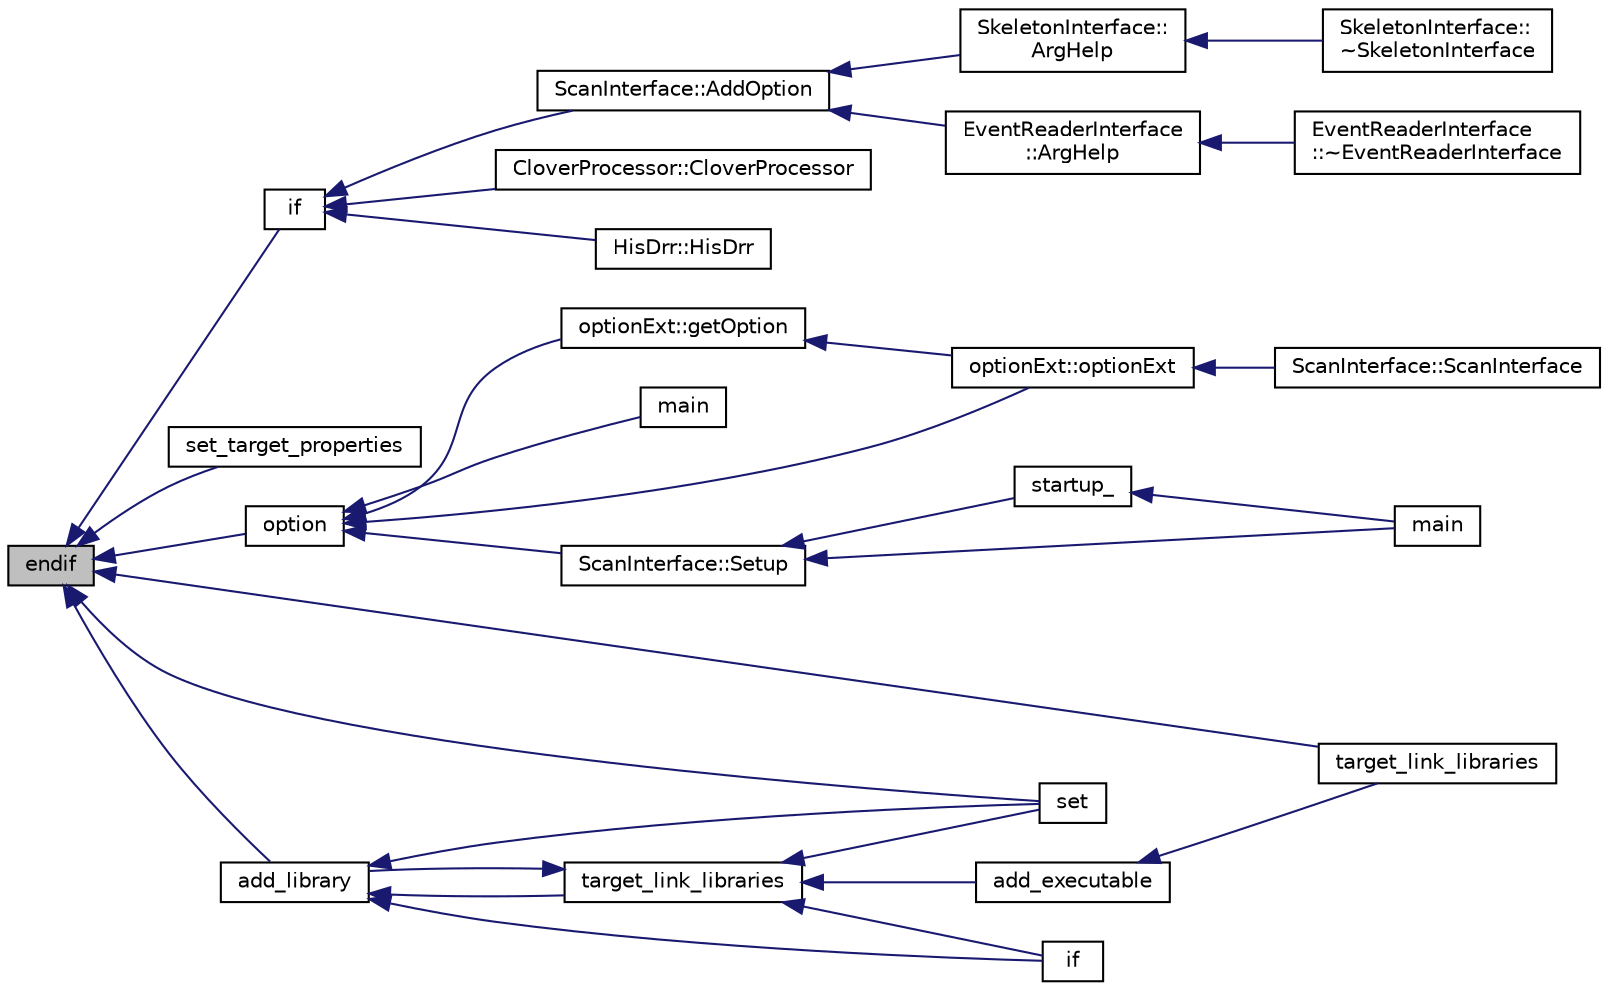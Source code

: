 digraph "endif"
{
  edge [fontname="Helvetica",fontsize="10",labelfontname="Helvetica",labelfontsize="10"];
  node [fontname="Helvetica",fontsize="10",shape=record];
  rankdir="LR";
  Node1 [label="endif",height=0.2,width=0.4,color="black", fillcolor="grey75", style="filled", fontcolor="black"];
  Node1 -> Node2 [dir="back",color="midnightblue",fontsize="10",style="solid",fontname="Helvetica"];
  Node2 [label="target_link_libraries",height=0.2,width=0.4,color="black", fillcolor="white", style="filled",URL="$dc/de0/_acquisition_2_m_c_a_2source_2_c_make_lists_8txt.html#a8c66cc332aca3a499df18a878d81e2d0"];
  Node1 -> Node3 [dir="back",color="midnightblue",fontsize="10",style="solid",fontname="Helvetica"];
  Node3 [label="set_target_properties",height=0.2,width=0.4,color="black", fillcolor="white", style="filled",URL="$df/d5d/_acquisition_2set2root_2source_2_c_make_lists_8txt.html#a451bcd40b353aee49acde6e3d4054e29"];
  Node1 -> Node4 [dir="back",color="midnightblue",fontsize="10",style="solid",fontname="Helvetica"];
  Node4 [label="if",height=0.2,width=0.4,color="black", fillcolor="white", style="filled",URL="$dc/d13/_acquisition_2_setup_2source_2_c_make_lists_8txt.html#ac278f6c11e929db7e8b8b98504af04a4"];
  Node4 -> Node5 [dir="back",color="midnightblue",fontsize="10",style="solid",fontname="Helvetica"];
  Node5 [label="CloverProcessor::CloverProcessor",height=0.2,width=0.4,color="black", fillcolor="white", style="filled",URL="$d5/d01/class_clover_processor.html#a3c58e3c0126c00e2eab8388339252d96"];
  Node4 -> Node6 [dir="back",color="midnightblue",fontsize="10",style="solid",fontname="Helvetica"];
  Node6 [label="HisDrr::HisDrr",height=0.2,width=0.4,color="black", fillcolor="white", style="filled",URL="$d7/d76/class_his_drr.html#a207f0b36c1559fb095c7fea6e5dea66a"];
  Node4 -> Node7 [dir="back",color="midnightblue",fontsize="10",style="solid",fontname="Helvetica"];
  Node7 [label="ScanInterface::AddOption",height=0.2,width=0.4,color="black", fillcolor="white", style="filled",URL="$d7/dfc/class_scan_interface.html#a699255fc22a8efde7ac261f8e37f3699",tooltip="Pointer to class derived from Unpacker class. "];
  Node7 -> Node8 [dir="back",color="midnightblue",fontsize="10",style="solid",fontname="Helvetica"];
  Node8 [label="EventReaderInterface\l::ArgHelp",height=0.2,width=0.4,color="black", fillcolor="white", style="filled",URL="$d5/de6/class_event_reader_interface.html#aab8e7a3b3af5b6583c44e1686c769d86"];
  Node8 -> Node9 [dir="back",color="midnightblue",fontsize="10",style="solid",fontname="Helvetica"];
  Node9 [label="EventReaderInterface\l::~EventReaderInterface",height=0.2,width=0.4,color="black", fillcolor="white", style="filled",URL="$d5/de6/class_event_reader_interface.html#a566183e30124c460ac143ac22f0a9ac5",tooltip="Destructor. "];
  Node7 -> Node10 [dir="back",color="midnightblue",fontsize="10",style="solid",fontname="Helvetica"];
  Node10 [label="SkeletonInterface::\lArgHelp",height=0.2,width=0.4,color="black", fillcolor="white", style="filled",URL="$de/dab/class_skeleton_interface.html#a6c5a4bfa211f07126679b2dfcf5a4cd2"];
  Node10 -> Node11 [dir="back",color="midnightblue",fontsize="10",style="solid",fontname="Helvetica"];
  Node11 [label="SkeletonInterface::\l~SkeletonInterface",height=0.2,width=0.4,color="black", fillcolor="white", style="filled",URL="$de/dab/class_skeleton_interface.html#a3de5f64aaab18c4d4d623f287f568f75",tooltip="Destructor. "];
  Node1 -> Node12 [dir="back",color="midnightblue",fontsize="10",style="solid",fontname="Helvetica"];
  Node12 [label="option",height=0.2,width=0.4,color="black", fillcolor="white", style="filled",URL="$de/d88/_analysis_2_c_make_lists_8txt.html#a9dcdd08ec908a20435e0559a1ba70bec"];
  Node12 -> Node13 [dir="back",color="midnightblue",fontsize="10",style="solid",fontname="Helvetica"];
  Node13 [label="main",height=0.2,width=0.4,color="black", fillcolor="white", style="filled",URL="$dd/dc1/get__traces_8cpp.html#a0ddf1224851353fc92bfbff6f499fa97"];
  Node12 -> Node14 [dir="back",color="midnightblue",fontsize="10",style="solid",fontname="Helvetica"];
  Node14 [label="optionExt::getOption",height=0.2,width=0.4,color="black", fillcolor="white", style="filled",URL="$d4/d23/classoption_ext.html#a650838755d0f45dbd07765bf61475661"];
  Node14 -> Node15 [dir="back",color="midnightblue",fontsize="10",style="solid",fontname="Helvetica"];
  Node15 [label="optionExt::optionExt",height=0.2,width=0.4,color="black", fillcolor="white", style="filled",URL="$d4/d23/classoption_ext.html#ae06eef0c6d2ce7f0b275b90b6941801f",tooltip="Set to true if this option was selected by the user. "];
  Node15 -> Node16 [dir="back",color="midnightblue",fontsize="10",style="solid",fontname="Helvetica"];
  Node16 [label="ScanInterface::ScanInterface",height=0.2,width=0.4,color="black", fillcolor="white", style="filled",URL="$d7/dfc/class_scan_interface.html#a3f9ff04d21dad186fb8dc1a98b1abd17",tooltip="Default constructor. "];
  Node12 -> Node17 [dir="back",color="midnightblue",fontsize="10",style="solid",fontname="Helvetica"];
  Node17 [label="ScanInterface::Setup",height=0.2,width=0.4,color="black", fillcolor="white", style="filled",URL="$d7/dfc/class_scan_interface.html#af51c02387e61a32d14ddfc0f3f43f2f9"];
  Node17 -> Node18 [dir="back",color="midnightblue",fontsize="10",style="solid",fontname="Helvetica"];
  Node18 [label="main",height=0.2,width=0.4,color="black", fillcolor="white", style="filled",URL="$d9/d0e/event_reader_8cpp.html#a0ddf1224851353fc92bfbff6f499fa97"];
  Node17 -> Node19 [dir="back",color="midnightblue",fontsize="10",style="solid",fontname="Helvetica"];
  Node19 [label="startup_",height=0.2,width=0.4,color="black", fillcolor="white", style="filled",URL="$d1/dd5/utkscanor_8cpp.html#a8dbf7975e3e8cf9404086d6f85c6f308",tooltip="Begins setups the interface between SCANOR and the C++ and the Unpacker. It also handles the processi..."];
  Node19 -> Node18 [dir="back",color="midnightblue",fontsize="10",style="solid",fontname="Helvetica"];
  Node12 -> Node15 [dir="back",color="midnightblue",fontsize="10",style="solid",fontname="Helvetica"];
  Node1 -> Node20 [dir="back",color="midnightblue",fontsize="10",style="solid",fontname="Helvetica"];
  Node20 [label="set",height=0.2,width=0.4,color="black", fillcolor="white", style="filled",URL="$d8/d72/_analysis_2_scan_libraries_2source_2_c_make_lists_8txt.html#a1ad63234ee85b49085028e272da37be1"];
  Node1 -> Node21 [dir="back",color="midnightblue",fontsize="10",style="solid",fontname="Helvetica"];
  Node21 [label="add_library",height=0.2,width=0.4,color="black", fillcolor="white", style="filled",URL="$d8/d36/_core_2source_2_c_make_lists_8txt.html#a04dade15318d8138411c7e87d9b781c6"];
  Node21 -> Node22 [dir="back",color="midnightblue",fontsize="10",style="solid",fontname="Helvetica"];
  Node22 [label="target_link_libraries",height=0.2,width=0.4,color="black", fillcolor="white", style="filled",URL="$d8/d88/_acquisition_2_interface_2source_2_c_make_lists_8txt.html#aee11318b1686a2c5dc0643ab535aff51"];
  Node22 -> Node23 [dir="back",color="midnightblue",fontsize="10",style="solid",fontname="Helvetica"];
  Node23 [label="add_executable",height=0.2,width=0.4,color="black", fillcolor="white", style="filled",URL="$dc/d13/_acquisition_2_setup_2source_2_c_make_lists_8txt.html#a7d99048ac24b98b055dbabe3d5379aba"];
  Node23 -> Node2 [dir="back",color="midnightblue",fontsize="10",style="solid",fontname="Helvetica"];
  Node22 -> Node24 [dir="back",color="midnightblue",fontsize="10",style="solid",fontname="Helvetica"];
  Node24 [label="if",height=0.2,width=0.4,color="black", fillcolor="white", style="filled",URL="$dc/d06/_analysis_2_resources_2source_2_c_make_lists_8txt.html#a2b3c95c1721b55b0bc52245bd0882c65"];
  Node22 -> Node20 [dir="back",color="midnightblue",fontsize="10",style="solid",fontname="Helvetica"];
  Node22 -> Node21 [dir="back",color="midnightblue",fontsize="10",style="solid",fontname="Helvetica"];
  Node21 -> Node24 [dir="back",color="midnightblue",fontsize="10",style="solid",fontname="Helvetica"];
  Node21 -> Node20 [dir="back",color="midnightblue",fontsize="10",style="solid",fontname="Helvetica"];
}
